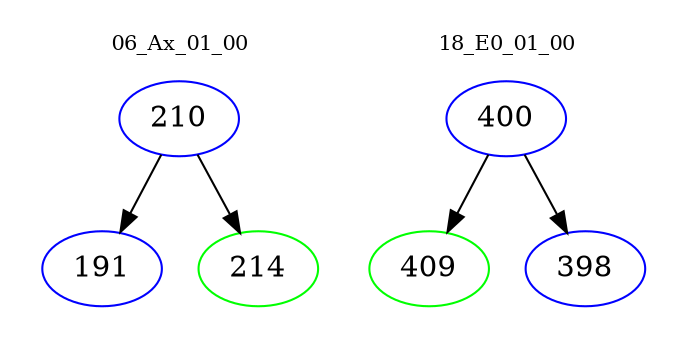 digraph{
subgraph cluster_0 {
color = white
label = "06_Ax_01_00";
fontsize=10;
T0_210 [label="210", color="blue"]
T0_210 -> T0_191 [color="black"]
T0_191 [label="191", color="blue"]
T0_210 -> T0_214 [color="black"]
T0_214 [label="214", color="green"]
}
subgraph cluster_1 {
color = white
label = "18_E0_01_00";
fontsize=10;
T1_400 [label="400", color="blue"]
T1_400 -> T1_409 [color="black"]
T1_409 [label="409", color="green"]
T1_400 -> T1_398 [color="black"]
T1_398 [label="398", color="blue"]
}
}
